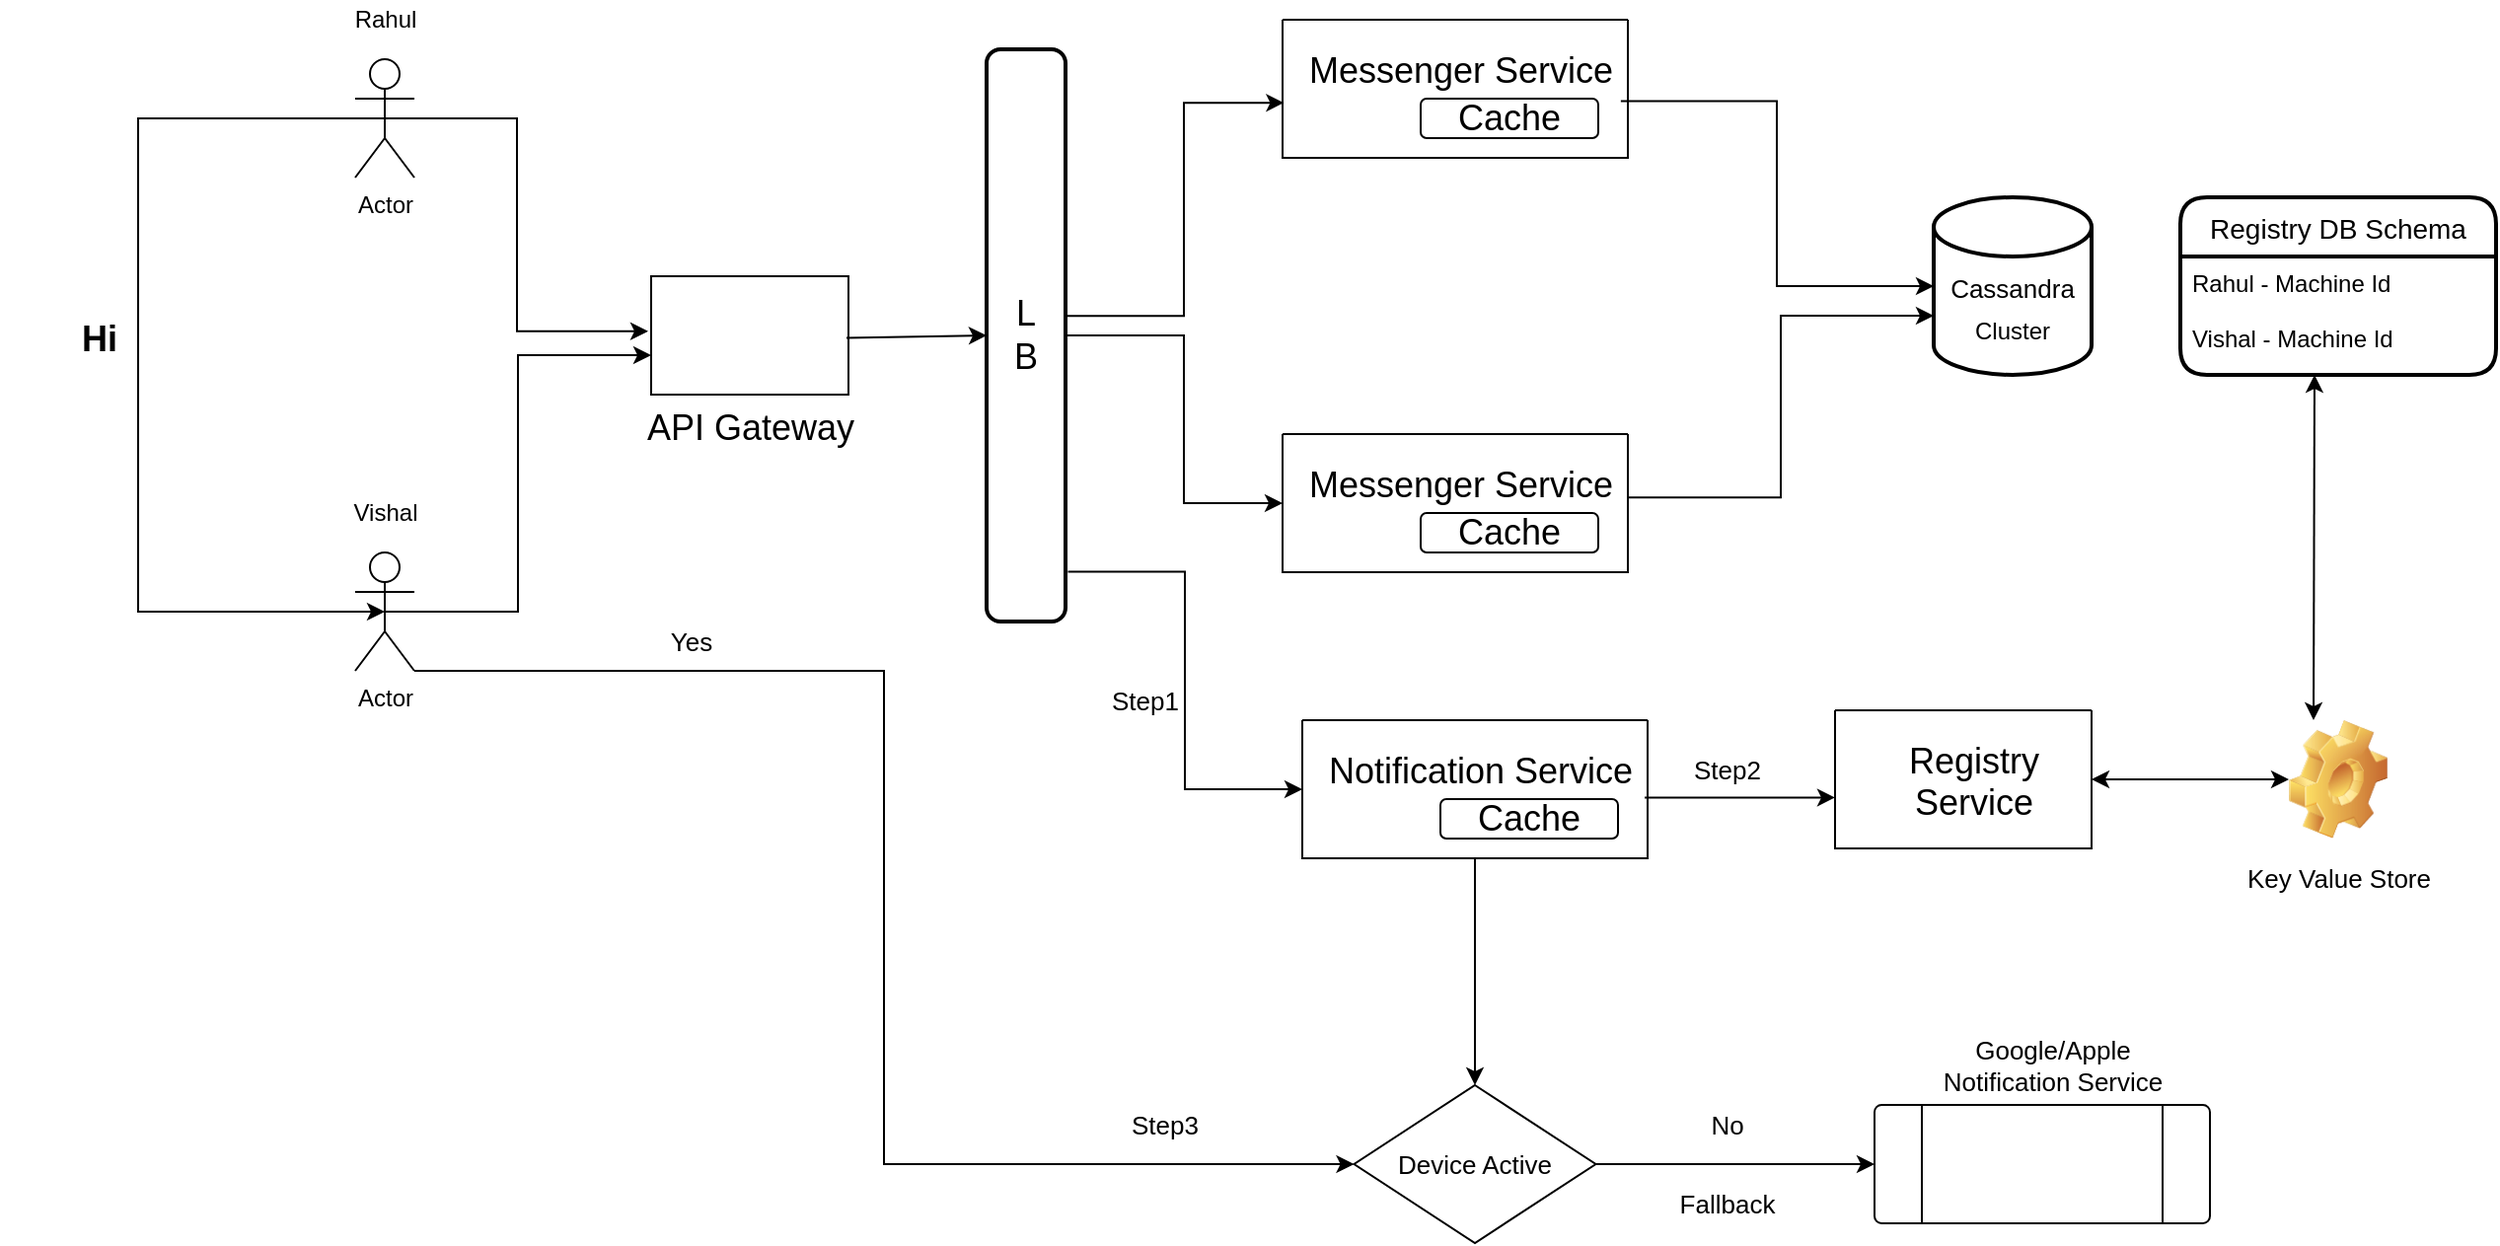 <mxfile version="18.1.3" type="device"><diagram id="hy4J-ZOGWHG2Y17tmh-S" name="Page-1"><mxGraphModel dx="2319" dy="761" grid="1" gridSize="10" guides="1" tooltips="1" connect="1" arrows="1" fold="1" page="1" pageScale="1" pageWidth="850" pageHeight="1100" math="0" shadow="0"><root><mxCell id="0"/><mxCell id="1" parent="0"/><mxCell id="hYjJHmLuCsV-02ZonAfS-1" value="Actor" style="shape=umlActor;verticalLabelPosition=bottom;verticalAlign=top;html=1;outlineConnect=0;" vertex="1" parent="1"><mxGeometry x="130" y="180" width="30" height="60" as="geometry"/></mxCell><mxCell id="hYjJHmLuCsV-02ZonAfS-2" value="Rahul" style="text;html=1;align=center;verticalAlign=middle;resizable=0;points=[];autosize=1;strokeColor=none;fillColor=none;" vertex="1" parent="1"><mxGeometry x="120" y="150" width="50" height="20" as="geometry"/></mxCell><mxCell id="hYjJHmLuCsV-02ZonAfS-3" value="Vishal" style="text;html=1;align=center;verticalAlign=middle;resizable=0;points=[];autosize=1;strokeColor=none;fillColor=none;" vertex="1" parent="1"><mxGeometry x="120" y="400" width="50" height="20" as="geometry"/></mxCell><mxCell id="hYjJHmLuCsV-02ZonAfS-4" value="Actor" style="shape=umlActor;verticalLabelPosition=bottom;verticalAlign=top;html=1;outlineConnect=0;" vertex="1" parent="1"><mxGeometry x="130" y="430" width="30" height="60" as="geometry"/></mxCell><mxCell id="hYjJHmLuCsV-02ZonAfS-5" value="" style="edgeStyle=elbowEdgeStyle;elbow=horizontal;endArrow=classic;html=1;rounded=0;exitX=0.5;exitY=0.5;exitDx=0;exitDy=0;exitPerimeter=0;entryX=0.5;entryY=0.5;entryDx=0;entryDy=0;entryPerimeter=0;" edge="1" parent="1" source="hYjJHmLuCsV-02ZonAfS-1" target="hYjJHmLuCsV-02ZonAfS-4"><mxGeometry width="50" height="50" relative="1" as="geometry"><mxPoint x="400" y="320" as="sourcePoint"/><mxPoint x="450" y="270" as="targetPoint"/><Array as="points"><mxPoint x="20" y="360"/></Array></mxGeometry></mxCell><mxCell id="hYjJHmLuCsV-02ZonAfS-6" value="&lt;font style=&quot;font-size: 18px;&quot;&gt;Hi&lt;/font&gt;" style="text;strokeColor=none;fillColor=none;html=1;fontSize=24;fontStyle=1;verticalAlign=middle;align=center;" vertex="1" parent="1"><mxGeometry x="-50" y="300" width="100" height="40" as="geometry"/></mxCell><mxCell id="hYjJHmLuCsV-02ZonAfS-7" value="API Gateway" style="verticalLabelPosition=bottom;verticalAlign=top;html=1;shape=mxgraph.basic.rect;fillColor2=none;strokeWidth=1;size=20;indent=5;fontSize=18;" vertex="1" parent="1"><mxGeometry x="280" y="290" width="100" height="60" as="geometry"/></mxCell><mxCell id="hYjJHmLuCsV-02ZonAfS-8" value="" style="edgeStyle=elbowEdgeStyle;elbow=horizontal;endArrow=classic;html=1;rounded=0;fontSize=18;exitX=0.5;exitY=0.5;exitDx=0;exitDy=0;exitPerimeter=0;entryX=-0.015;entryY=0.465;entryDx=0;entryDy=0;entryPerimeter=0;" edge="1" parent="1" source="hYjJHmLuCsV-02ZonAfS-1" target="hYjJHmLuCsV-02ZonAfS-7"><mxGeometry width="50" height="50" relative="1" as="geometry"><mxPoint x="400" y="320" as="sourcePoint"/><mxPoint x="450" y="270" as="targetPoint"/></mxGeometry></mxCell><mxCell id="hYjJHmLuCsV-02ZonAfS-9" value="" style="edgeStyle=elbowEdgeStyle;elbow=horizontal;endArrow=classic;html=1;rounded=0;fontSize=18;exitX=0.5;exitY=0.5;exitDx=0;exitDy=0;exitPerimeter=0;" edge="1" parent="1" source="hYjJHmLuCsV-02ZonAfS-4"><mxGeometry width="50" height="50" relative="1" as="geometry"><mxPoint x="400" y="320" as="sourcePoint"/><mxPoint x="280" y="330" as="targetPoint"/></mxGeometry></mxCell><mxCell id="hYjJHmLuCsV-02ZonAfS-10" value="L&lt;br&gt;B" style="rounded=1;whiteSpace=wrap;html=1;absoluteArcSize=1;arcSize=14;strokeWidth=2;fontSize=18;" vertex="1" parent="1"><mxGeometry x="450" y="175" width="40" height="290" as="geometry"/></mxCell><mxCell id="hYjJHmLuCsV-02ZonAfS-13" value="" style="endArrow=classic;html=1;rounded=0;fontSize=18;exitX=0.99;exitY=0.521;exitDx=0;exitDy=0;exitPerimeter=0;entryX=0;entryY=0.5;entryDx=0;entryDy=0;" edge="1" parent="1" source="hYjJHmLuCsV-02ZonAfS-7" target="hYjJHmLuCsV-02ZonAfS-10"><mxGeometry width="50" height="50" relative="1" as="geometry"><mxPoint x="400" y="310" as="sourcePoint"/><mxPoint x="450" y="260" as="targetPoint"/></mxGeometry></mxCell><mxCell id="hYjJHmLuCsV-02ZonAfS-16" value="" style="swimlane;startSize=0;fontSize=18;" vertex="1" parent="1"><mxGeometry x="600" y="160" width="175" height="70" as="geometry"/></mxCell><mxCell id="hYjJHmLuCsV-02ZonAfS-18" value="Cache" style="rounded=1;whiteSpace=wrap;html=1;fontSize=18;" vertex="1" parent="hYjJHmLuCsV-02ZonAfS-16"><mxGeometry x="70" y="40" width="90" height="20" as="geometry"/></mxCell><mxCell id="hYjJHmLuCsV-02ZonAfS-23" value="&amp;nbsp; &amp;nbsp; &amp;nbsp; &amp;nbsp; &lt;br&gt;&lt;span style=&quot;white-space: pre;&quot;&gt;&#9;&lt;/span&gt;Messenger Service" style="text;html=1;align=center;verticalAlign=middle;resizable=0;points=[];autosize=1;strokeColor=none;fillColor=none;fontSize=18;" vertex="1" parent="hYjJHmLuCsV-02ZonAfS-16"><mxGeometry x="-35" y="-10" width="210" height="50" as="geometry"/></mxCell><mxCell id="hYjJHmLuCsV-02ZonAfS-21" value="" style="swimlane;startSize=0;fontSize=18;" vertex="1" parent="1"><mxGeometry x="600" y="370" width="175" height="70" as="geometry"/></mxCell><mxCell id="hYjJHmLuCsV-02ZonAfS-22" value="Cache" style="rounded=1;whiteSpace=wrap;html=1;fontSize=18;" vertex="1" parent="hYjJHmLuCsV-02ZonAfS-21"><mxGeometry x="70" y="40" width="90" height="20" as="geometry"/></mxCell><mxCell id="hYjJHmLuCsV-02ZonAfS-17" value="&amp;nbsp; &amp;nbsp; &amp;nbsp; &amp;nbsp; &lt;br&gt;&lt;span style=&quot;white-space: pre;&quot;&gt;&#9;&lt;/span&gt;Messenger Service" style="text;html=1;align=center;verticalAlign=middle;resizable=0;points=[];autosize=1;strokeColor=none;fillColor=none;fontSize=18;" vertex="1" parent="hYjJHmLuCsV-02ZonAfS-21"><mxGeometry x="-35" y="-10" width="210" height="50" as="geometry"/></mxCell><mxCell id="hYjJHmLuCsV-02ZonAfS-24" value="" style="edgeStyle=elbowEdgeStyle;elbow=horizontal;endArrow=classic;html=1;rounded=0;fontSize=18;exitX=1;exitY=0.466;exitDx=0;exitDy=0;exitPerimeter=0;entryX=0.17;entryY=1.042;entryDx=0;entryDy=0;entryPerimeter=0;" edge="1" parent="1" source="hYjJHmLuCsV-02ZonAfS-10" target="hYjJHmLuCsV-02ZonAfS-23"><mxGeometry width="50" height="50" relative="1" as="geometry"><mxPoint x="370" y="380" as="sourcePoint"/><mxPoint x="420" y="330" as="targetPoint"/><Array as="points"><mxPoint x="550" y="260"/></Array></mxGeometry></mxCell><mxCell id="hYjJHmLuCsV-02ZonAfS-25" value="" style="edgeStyle=elbowEdgeStyle;elbow=horizontal;endArrow=classic;html=1;rounded=0;fontSize=18;entryX=0;entryY=0.5;entryDx=0;entryDy=0;exitX=1;exitY=0.5;exitDx=0;exitDy=0;" edge="1" parent="1" source="hYjJHmLuCsV-02ZonAfS-10" target="hYjJHmLuCsV-02ZonAfS-21"><mxGeometry width="50" height="50" relative="1" as="geometry"><mxPoint x="370" y="380" as="sourcePoint"/><mxPoint x="420" y="330" as="targetPoint"/><Array as="points"><mxPoint x="550" y="360"/></Array></mxGeometry></mxCell><mxCell id="hYjJHmLuCsV-02ZonAfS-26" value="&lt;font style=&quot;&quot;&gt;&lt;br&gt;&lt;span style=&quot;font-size: 13px;&quot;&gt;Cassandra&lt;/span&gt;&lt;br&gt;&lt;/font&gt;&lt;font style=&quot;font-size: 12px;&quot;&gt;Cluster&lt;/font&gt;" style="strokeWidth=2;html=1;shape=mxgraph.flowchart.database;whiteSpace=wrap;fontSize=18;" vertex="1" parent="1"><mxGeometry x="930" y="250" width="80" height="90" as="geometry"/></mxCell><mxCell id="hYjJHmLuCsV-02ZonAfS-27" value="" style="edgeStyle=elbowEdgeStyle;elbow=horizontal;endArrow=classic;html=1;rounded=0;fontSize=13;entryX=0;entryY=0.5;entryDx=0;entryDy=0;entryPerimeter=0;exitX=0.983;exitY=1.025;exitDx=0;exitDy=0;exitPerimeter=0;" edge="1" parent="1" source="hYjJHmLuCsV-02ZonAfS-23" target="hYjJHmLuCsV-02ZonAfS-26"><mxGeometry width="50" height="50" relative="1" as="geometry"><mxPoint x="780" y="200" as="sourcePoint"/><mxPoint x="510" y="310" as="targetPoint"/></mxGeometry></mxCell><mxCell id="hYjJHmLuCsV-02ZonAfS-28" value="" style="edgeStyle=elbowEdgeStyle;elbow=horizontal;endArrow=classic;html=1;rounded=0;fontSize=13;entryX=0;entryY=0.667;entryDx=0;entryDy=0;entryPerimeter=0;exitX=0.999;exitY=0.842;exitDx=0;exitDy=0;exitPerimeter=0;" edge="1" parent="1" source="hYjJHmLuCsV-02ZonAfS-17" target="hYjJHmLuCsV-02ZonAfS-26"><mxGeometry width="50" height="50" relative="1" as="geometry"><mxPoint x="460" y="360" as="sourcePoint"/><mxPoint x="510" y="310" as="targetPoint"/></mxGeometry></mxCell><mxCell id="hYjJHmLuCsV-02ZonAfS-29" value="" style="swimlane;startSize=0;fontSize=18;" vertex="1" parent="1"><mxGeometry x="610" y="515" width="175" height="70" as="geometry"/></mxCell><mxCell id="hYjJHmLuCsV-02ZonAfS-30" value="Cache" style="rounded=1;whiteSpace=wrap;html=1;fontSize=18;" vertex="1" parent="hYjJHmLuCsV-02ZonAfS-29"><mxGeometry x="70" y="40" width="90" height="20" as="geometry"/></mxCell><mxCell id="hYjJHmLuCsV-02ZonAfS-31" value="&amp;nbsp; &amp;nbsp; &amp;nbsp; &amp;nbsp; &lt;br&gt;&lt;span style=&quot;white-space: pre;&quot;&gt;&#9;&lt;/span&gt;Notification Service" style="text;html=1;align=center;verticalAlign=middle;resizable=0;points=[];autosize=1;strokeColor=none;fillColor=none;fontSize=18;" vertex="1" parent="hYjJHmLuCsV-02ZonAfS-29"><mxGeometry x="-35" y="-10" width="210" height="50" as="geometry"/></mxCell><mxCell id="hYjJHmLuCsV-02ZonAfS-32" value="" style="edgeStyle=elbowEdgeStyle;elbow=horizontal;endArrow=classic;html=1;rounded=0;fontSize=13;exitX=1.031;exitY=0.913;exitDx=0;exitDy=0;exitPerimeter=0;" edge="1" parent="1" source="hYjJHmLuCsV-02ZonAfS-10"><mxGeometry width="50" height="50" relative="1" as="geometry"><mxPoint x="460" y="350" as="sourcePoint"/><mxPoint x="610" y="550" as="targetPoint"/></mxGeometry></mxCell><mxCell id="hYjJHmLuCsV-02ZonAfS-33" value="Step1" style="text;html=1;align=center;verticalAlign=middle;resizable=0;points=[];autosize=1;strokeColor=none;fillColor=none;fontSize=13;" vertex="1" parent="1"><mxGeometry x="505" y="495" width="50" height="20" as="geometry"/></mxCell><mxCell id="hYjJHmLuCsV-02ZonAfS-35" value="" style="swimlane;startSize=0;fontSize=18;" vertex="1" parent="1"><mxGeometry x="880" y="510" width="130" height="70" as="geometry"/></mxCell><mxCell id="hYjJHmLuCsV-02ZonAfS-37" value="&amp;nbsp; &amp;nbsp; &amp;nbsp; &amp;nbsp;&lt;br&gt;&lt;span style=&quot;&quot;&gt;&#9;&lt;/span&gt;&lt;br&gt;Registry&lt;br&gt;Service" style="text;html=1;align=center;verticalAlign=middle;resizable=0;points=[];autosize=1;strokeColor=none;fillColor=none;fontSize=18;" vertex="1" parent="hYjJHmLuCsV-02ZonAfS-35"><mxGeometry x="30" y="-30" width="80" height="90" as="geometry"/></mxCell><mxCell id="hYjJHmLuCsV-02ZonAfS-38" value="" style="endArrow=classic;html=1;rounded=0;fontSize=13;entryX=0;entryY=0.632;entryDx=0;entryDy=0;exitX=0.993;exitY=0.985;exitDx=0;exitDy=0;exitPerimeter=0;entryPerimeter=0;" edge="1" parent="1" source="hYjJHmLuCsV-02ZonAfS-31" target="hYjJHmLuCsV-02ZonAfS-35"><mxGeometry width="50" height="50" relative="1" as="geometry"><mxPoint x="460" y="330" as="sourcePoint"/><mxPoint x="510" y="280" as="targetPoint"/></mxGeometry></mxCell><mxCell id="hYjJHmLuCsV-02ZonAfS-39" value="" style="shape=image;html=1;verticalLabelPosition=bottom;verticalAlign=top;imageAspect=0;image=img/clipart/Gear_128x128.png;fontSize=13;" vertex="1" parent="1"><mxGeometry x="1110" y="515" width="50" height="60" as="geometry"/></mxCell><mxCell id="hYjJHmLuCsV-02ZonAfS-40" value="Key Value Store" style="text;html=1;align=center;verticalAlign=middle;resizable=0;points=[];autosize=1;strokeColor=none;fillColor=none;fontSize=13;" vertex="1" parent="1"><mxGeometry x="1080" y="585" width="110" height="20" as="geometry"/></mxCell><mxCell id="hYjJHmLuCsV-02ZonAfS-41" value="" style="endArrow=classic;startArrow=classic;html=1;rounded=0;fontSize=13;exitX=1;exitY=0.5;exitDx=0;exitDy=0;" edge="1" parent="1" source="hYjJHmLuCsV-02ZonAfS-35" target="hYjJHmLuCsV-02ZonAfS-39"><mxGeometry width="50" height="50" relative="1" as="geometry"><mxPoint x="460" y="330" as="sourcePoint"/><mxPoint x="510" y="280" as="targetPoint"/></mxGeometry></mxCell><mxCell id="hYjJHmLuCsV-02ZonAfS-42" value="Registry DB Schema" style="swimlane;childLayout=stackLayout;horizontal=1;startSize=30;horizontalStack=0;rounded=1;fontSize=14;fontStyle=0;strokeWidth=2;resizeParent=0;resizeLast=1;shadow=0;dashed=0;align=center;" vertex="1" parent="1"><mxGeometry x="1055" y="250" width="160" height="90" as="geometry"/></mxCell><mxCell id="hYjJHmLuCsV-02ZonAfS-43" value="Rahul - Machine Id&#10;&#10;Vishal - Machine Id" style="align=left;strokeColor=none;fillColor=none;spacingLeft=4;fontSize=12;verticalAlign=top;resizable=0;rotatable=0;part=1;" vertex="1" parent="hYjJHmLuCsV-02ZonAfS-42"><mxGeometry y="30" width="160" height="60" as="geometry"/></mxCell><mxCell id="hYjJHmLuCsV-02ZonAfS-44" value="" style="endArrow=classic;startArrow=classic;html=1;rounded=0;fontSize=13;exitX=0.25;exitY=0;exitDx=0;exitDy=0;" edge="1" parent="1" source="hYjJHmLuCsV-02ZonAfS-39"><mxGeometry width="50" height="50" relative="1" as="geometry"><mxPoint x="730" y="330" as="sourcePoint"/><mxPoint x="1123" y="340" as="targetPoint"/></mxGeometry></mxCell><mxCell id="hYjJHmLuCsV-02ZonAfS-48" value="Step2" style="text;html=1;align=center;verticalAlign=middle;resizable=0;points=[];autosize=1;strokeColor=none;fillColor=none;fontSize=13;" vertex="1" parent="1"><mxGeometry x="800" y="530" width="50" height="20" as="geometry"/></mxCell><mxCell id="hYjJHmLuCsV-02ZonAfS-49" value="Device Active" style="rhombus;whiteSpace=wrap;html=1;fontSize=13;" vertex="1" parent="1"><mxGeometry x="636.25" y="700" width="122.5" height="80" as="geometry"/></mxCell><mxCell id="hYjJHmLuCsV-02ZonAfS-50" value="" style="edgeStyle=elbowEdgeStyle;elbow=horizontal;endArrow=classic;html=1;rounded=0;fontSize=13;entryX=0;entryY=0.5;entryDx=0;entryDy=0;exitX=1;exitY=1;exitDx=0;exitDy=0;exitPerimeter=0;" edge="1" parent="1" source="hYjJHmLuCsV-02ZonAfS-4" target="hYjJHmLuCsV-02ZonAfS-49"><mxGeometry width="50" height="50" relative="1" as="geometry"><mxPoint x="730" y="580" as="sourcePoint"/><mxPoint x="780" y="530" as="targetPoint"/></mxGeometry></mxCell><mxCell id="hYjJHmLuCsV-02ZonAfS-51" value="Yes" style="text;html=1;align=center;verticalAlign=middle;resizable=0;points=[];autosize=1;strokeColor=none;fillColor=none;fontSize=13;" vertex="1" parent="1"><mxGeometry x="280" y="465" width="40" height="20" as="geometry"/></mxCell><mxCell id="hYjJHmLuCsV-02ZonAfS-52" value="Step3" style="text;html=1;align=center;verticalAlign=middle;resizable=0;points=[];autosize=1;strokeColor=none;fillColor=none;fontSize=13;" vertex="1" parent="1"><mxGeometry x="515" y="710" width="50" height="20" as="geometry"/></mxCell><mxCell id="hYjJHmLuCsV-02ZonAfS-53" value="" style="endArrow=classic;html=1;rounded=0;fontSize=13;entryX=0.5;entryY=0;entryDx=0;entryDy=0;exitX=0.5;exitY=1;exitDx=0;exitDy=0;" edge="1" parent="1" source="hYjJHmLuCsV-02ZonAfS-29" target="hYjJHmLuCsV-02ZonAfS-49"><mxGeometry width="50" height="50" relative="1" as="geometry"><mxPoint x="730" y="580" as="sourcePoint"/><mxPoint x="780" y="530" as="targetPoint"/></mxGeometry></mxCell><mxCell id="hYjJHmLuCsV-02ZonAfS-59" value="" style="verticalLabelPosition=bottom;verticalAlign=top;html=1;shape=process;whiteSpace=wrap;rounded=1;size=0.14;arcSize=6;fontSize=13;" vertex="1" parent="1"><mxGeometry x="900" y="710" width="170" height="60" as="geometry"/></mxCell><mxCell id="hYjJHmLuCsV-02ZonAfS-61" value="Google/Apple &lt;br&gt;Notification Service" style="text;html=1;align=center;verticalAlign=middle;resizable=0;points=[];autosize=1;strokeColor=none;fillColor=none;fontSize=13;" vertex="1" parent="1"><mxGeometry x="925" y="670" width="130" height="40" as="geometry"/></mxCell><mxCell id="hYjJHmLuCsV-02ZonAfS-63" value="" style="endArrow=classic;html=1;rounded=0;fontSize=13;entryX=0;entryY=0.5;entryDx=0;entryDy=0;exitX=1;exitY=0.5;exitDx=0;exitDy=0;" edge="1" parent="1" source="hYjJHmLuCsV-02ZonAfS-49" target="hYjJHmLuCsV-02ZonAfS-59"><mxGeometry width="50" height="50" relative="1" as="geometry"><mxPoint x="760" y="730" as="sourcePoint"/><mxPoint x="780" y="530" as="targetPoint"/></mxGeometry></mxCell><mxCell id="hYjJHmLuCsV-02ZonAfS-64" value="No" style="text;html=1;align=center;verticalAlign=middle;resizable=0;points=[];autosize=1;strokeColor=none;fillColor=none;fontSize=13;" vertex="1" parent="1"><mxGeometry x="810" y="710" width="30" height="20" as="geometry"/></mxCell><mxCell id="hYjJHmLuCsV-02ZonAfS-65" value="Fallback" style="text;html=1;align=center;verticalAlign=middle;resizable=0;points=[];autosize=1;strokeColor=none;fillColor=none;fontSize=13;" vertex="1" parent="1"><mxGeometry x="795" y="750" width="60" height="20" as="geometry"/></mxCell></root></mxGraphModel></diagram></mxfile>